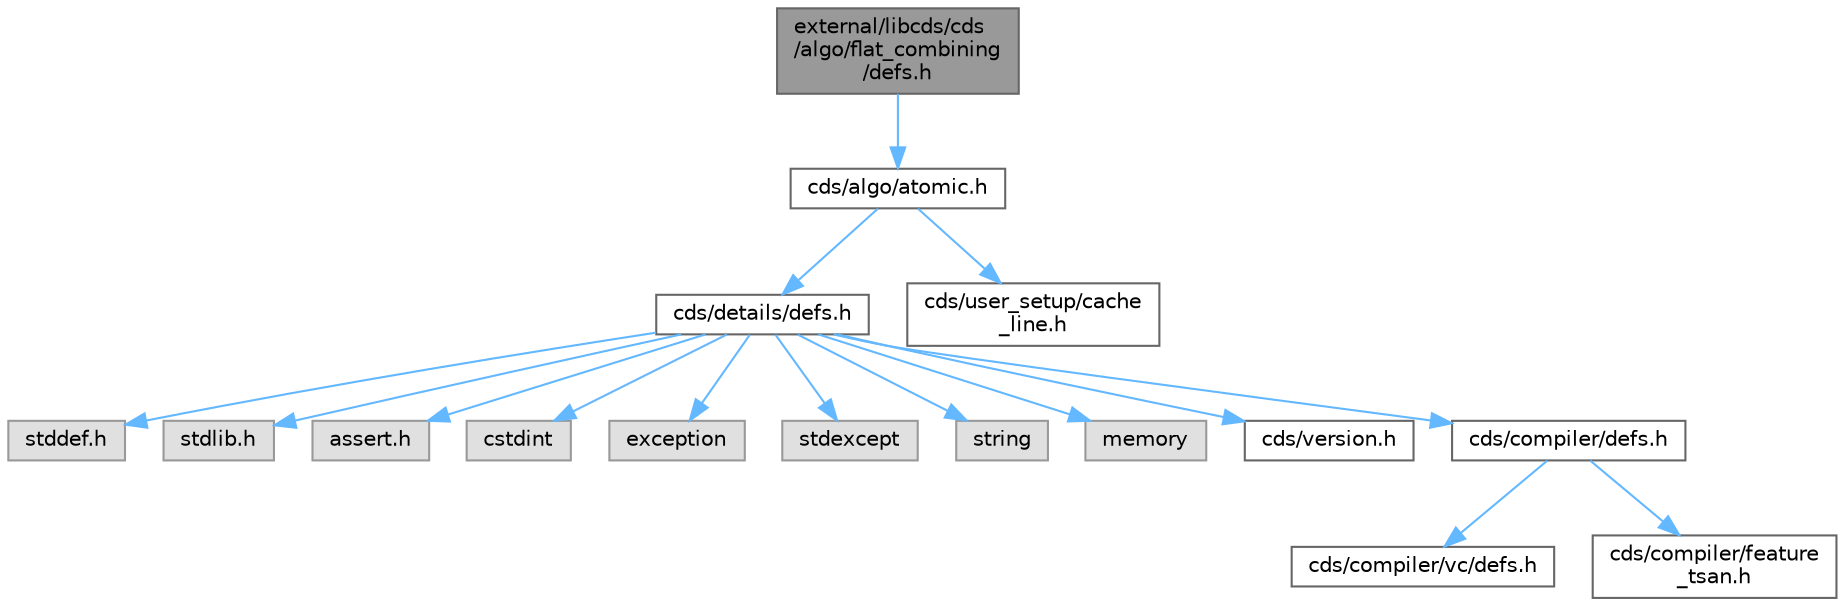 digraph "external/libcds/cds/algo/flat_combining/defs.h"
{
 // LATEX_PDF_SIZE
  bgcolor="transparent";
  edge [fontname=Helvetica,fontsize=10,labelfontname=Helvetica,labelfontsize=10];
  node [fontname=Helvetica,fontsize=10,shape=box,height=0.2,width=0.4];
  Node1 [id="Node000001",label="external/libcds/cds\l/algo/flat_combining\l/defs.h",height=0.2,width=0.4,color="gray40", fillcolor="grey60", style="filled", fontcolor="black",tooltip=" "];
  Node1 -> Node2 [id="edge16_Node000001_Node000002",color="steelblue1",style="solid",tooltip=" "];
  Node2 [id="Node000002",label="cds/algo/atomic.h",height=0.2,width=0.4,color="grey40", fillcolor="white", style="filled",URL="$external_2libcds_2cds_2algo_2atomic_8h.html",tooltip=" "];
  Node2 -> Node3 [id="edge17_Node000002_Node000003",color="steelblue1",style="solid",tooltip=" "];
  Node3 [id="Node000003",label="cds/details/defs.h",height=0.2,width=0.4,color="grey40", fillcolor="white", style="filled",URL="$details_2defs_8h.html",tooltip=" "];
  Node3 -> Node4 [id="edge18_Node000003_Node000004",color="steelblue1",style="solid",tooltip=" "];
  Node4 [id="Node000004",label="stddef.h",height=0.2,width=0.4,color="grey60", fillcolor="#E0E0E0", style="filled",tooltip=" "];
  Node3 -> Node5 [id="edge19_Node000003_Node000005",color="steelblue1",style="solid",tooltip=" "];
  Node5 [id="Node000005",label="stdlib.h",height=0.2,width=0.4,color="grey60", fillcolor="#E0E0E0", style="filled",tooltip=" "];
  Node3 -> Node6 [id="edge20_Node000003_Node000006",color="steelblue1",style="solid",tooltip=" "];
  Node6 [id="Node000006",label="assert.h",height=0.2,width=0.4,color="grey60", fillcolor="#E0E0E0", style="filled",tooltip=" "];
  Node3 -> Node7 [id="edge21_Node000003_Node000007",color="steelblue1",style="solid",tooltip=" "];
  Node7 [id="Node000007",label="cstdint",height=0.2,width=0.4,color="grey60", fillcolor="#E0E0E0", style="filled",tooltip=" "];
  Node3 -> Node8 [id="edge22_Node000003_Node000008",color="steelblue1",style="solid",tooltip=" "];
  Node8 [id="Node000008",label="exception",height=0.2,width=0.4,color="grey60", fillcolor="#E0E0E0", style="filled",tooltip=" "];
  Node3 -> Node9 [id="edge23_Node000003_Node000009",color="steelblue1",style="solid",tooltip=" "];
  Node9 [id="Node000009",label="stdexcept",height=0.2,width=0.4,color="grey60", fillcolor="#E0E0E0", style="filled",tooltip=" "];
  Node3 -> Node10 [id="edge24_Node000003_Node000010",color="steelblue1",style="solid",tooltip=" "];
  Node10 [id="Node000010",label="string",height=0.2,width=0.4,color="grey60", fillcolor="#E0E0E0", style="filled",tooltip=" "];
  Node3 -> Node11 [id="edge25_Node000003_Node000011",color="steelblue1",style="solid",tooltip=" "];
  Node11 [id="Node000011",label="memory",height=0.2,width=0.4,color="grey60", fillcolor="#E0E0E0", style="filled",tooltip=" "];
  Node3 -> Node12 [id="edge26_Node000003_Node000012",color="steelblue1",style="solid",tooltip=" "];
  Node12 [id="Node000012",label="cds/version.h",height=0.2,width=0.4,color="grey40", fillcolor="white", style="filled",URL="$external_2libcds_2cds_2version_8h.html",tooltip=" "];
  Node3 -> Node13 [id="edge27_Node000003_Node000013",color="steelblue1",style="solid",tooltip=" "];
  Node13 [id="Node000013",label="cds/compiler/defs.h",height=0.2,width=0.4,color="grey40", fillcolor="white", style="filled",URL="$compiler_2defs_8h.html",tooltip=" "];
  Node13 -> Node14 [id="edge28_Node000013_Node000014",color="steelblue1",style="solid",tooltip=" "];
  Node14 [id="Node000014",label="cds/compiler/vc/defs.h",height=0.2,width=0.4,color="grey40", fillcolor="white", style="filled",URL="$compiler_2vc_2defs_8h.html",tooltip=" "];
  Node13 -> Node15 [id="edge29_Node000013_Node000015",color="steelblue1",style="solid",tooltip=" "];
  Node15 [id="Node000015",label="cds/compiler/feature\l_tsan.h",height=0.2,width=0.4,color="grey40", fillcolor="white", style="filled",URL="$feature__tsan_8h.html",tooltip=" "];
  Node2 -> Node16 [id="edge30_Node000002_Node000016",color="steelblue1",style="solid",tooltip=" "];
  Node16 [id="Node000016",label="cds/user_setup/cache\l_line.h",height=0.2,width=0.4,color="grey40", fillcolor="white", style="filled",URL="$cache__line_8h.html",tooltip="Cache-line size definition"];
}
